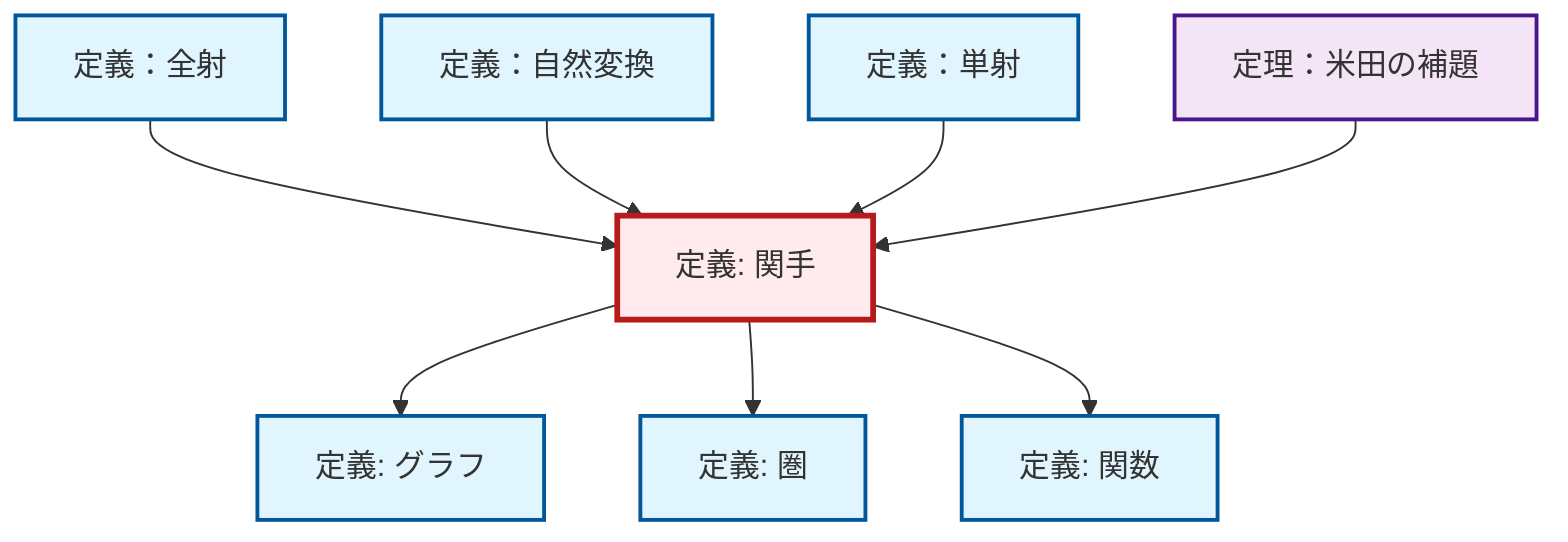 graph TD
    classDef definition fill:#e1f5fe,stroke:#01579b,stroke-width:2px
    classDef theorem fill:#f3e5f5,stroke:#4a148c,stroke-width:2px
    classDef axiom fill:#fff3e0,stroke:#e65100,stroke-width:2px
    classDef example fill:#e8f5e9,stroke:#1b5e20,stroke-width:2px
    classDef current fill:#ffebee,stroke:#b71c1c,stroke-width:3px
    thm-yoneda["定理：米田の補題"]:::theorem
    def-epimorphism["定義：全射"]:::definition
    def-natural-transformation["定義：自然変換"]:::definition
    def-monomorphism["定義：単射"]:::definition
    def-category["定義: 圏"]:::definition
    def-functor["定義: 関手"]:::definition
    def-function["定義: 関数"]:::definition
    def-graph["定義: グラフ"]:::definition
    def-epimorphism --> def-functor
    def-functor --> def-graph
    def-natural-transformation --> def-functor
    def-functor --> def-category
    def-monomorphism --> def-functor
    def-functor --> def-function
    thm-yoneda --> def-functor
    class def-functor current